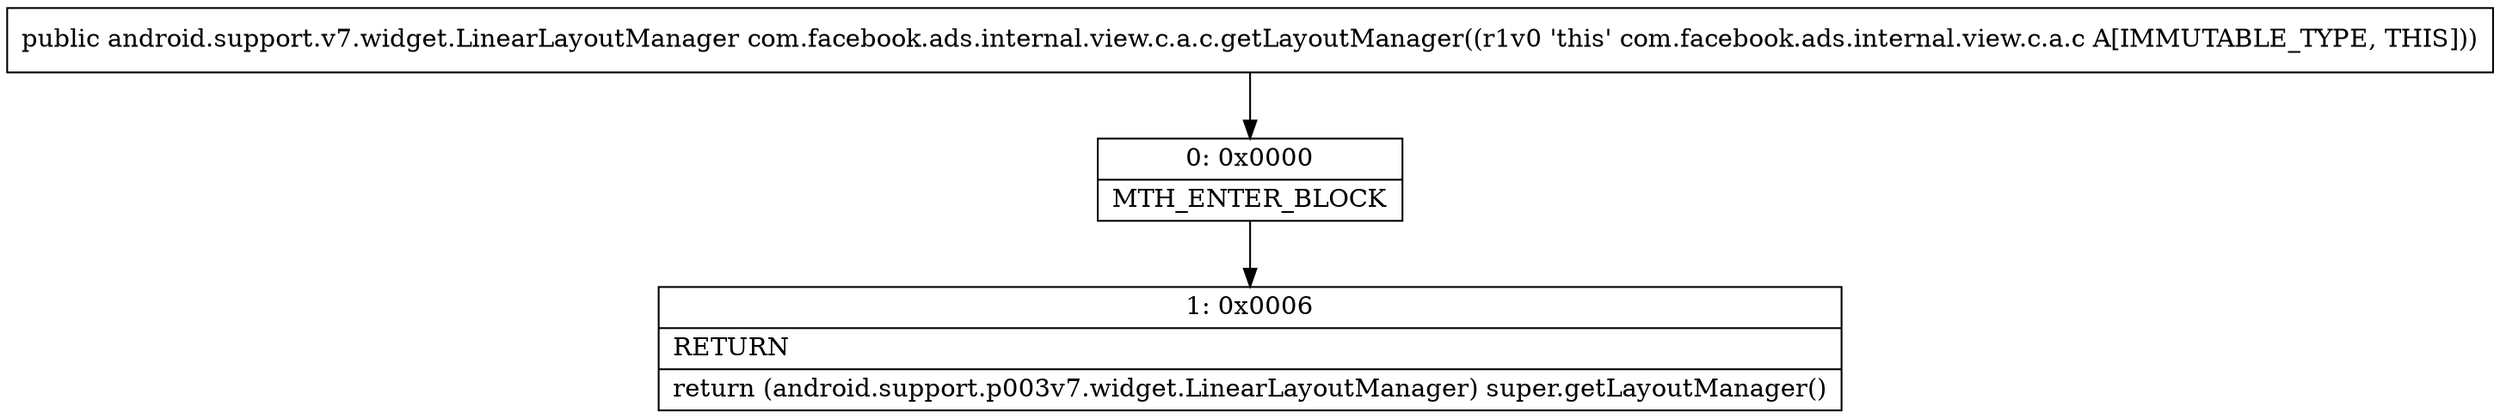 digraph "CFG forcom.facebook.ads.internal.view.c.a.c.getLayoutManager()Landroid\/support\/v7\/widget\/LinearLayoutManager;" {
Node_0 [shape=record,label="{0\:\ 0x0000|MTH_ENTER_BLOCK\l}"];
Node_1 [shape=record,label="{1\:\ 0x0006|RETURN\l|return (android.support.p003v7.widget.LinearLayoutManager) super.getLayoutManager()\l}"];
MethodNode[shape=record,label="{public android.support.v7.widget.LinearLayoutManager com.facebook.ads.internal.view.c.a.c.getLayoutManager((r1v0 'this' com.facebook.ads.internal.view.c.a.c A[IMMUTABLE_TYPE, THIS])) }"];
MethodNode -> Node_0;
Node_0 -> Node_1;
}


